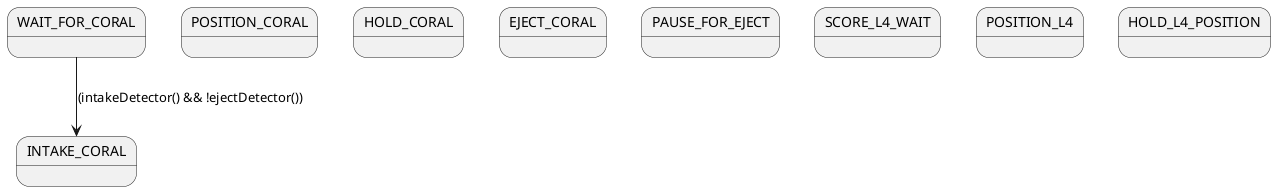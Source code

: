 @startuml EndEffectorIntakeEject

state WAIT_FOR_CORAL
state INTAKE_CORAL
state POSITION_CORAL
state HOLD_CORAL
state EJECT_CORAL
state PAUSE_FOR_EJECT
state SCORE_L4_WAIT
state POSITION_L4
state HOLD_L4_POSITION

WAIT_FOR_CORAL --> INTAKE_CORAL : (intakeDetector() && !ejectDetector())

@enduml